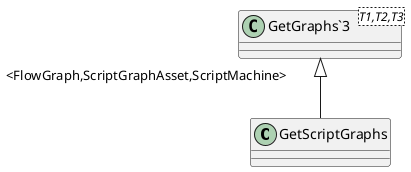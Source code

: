 @startuml
class GetScriptGraphs {
}
class "GetGraphs`3"<T1,T2,T3> {
}
"GetGraphs`3" "<FlowGraph,ScriptGraphAsset,ScriptMachine>" <|-- GetScriptGraphs
@enduml
